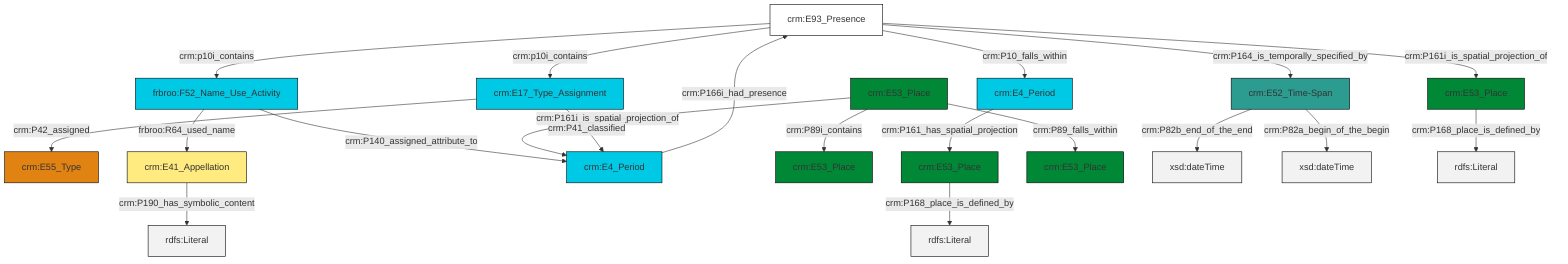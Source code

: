 graph TD
classDef Literal fill:#f2f2f2,stroke:#000000;
classDef CRM_Entity fill:#FFFFFF,stroke:#000000;
classDef Temporal_Entity fill:#00C9E6, stroke:#000000;
classDef Type fill:#E18312, stroke:#000000;
classDef Time-Span fill:#2C9C91, stroke:#000000;
classDef Appellation fill:#FFEB7F, stroke:#000000;
classDef Place fill:#008836, stroke:#000000;
classDef Persistent_Item fill:#B266B2, stroke:#000000;
classDef Conceptual_Object fill:#FFD700, stroke:#000000;
classDef Physical_Thing fill:#D2B48C, stroke:#000000;
classDef Actor fill:#f58aad, stroke:#000000;
classDef PC_Classes fill:#4ce600, stroke:#000000;
classDef Multi fill:#cccccc,stroke:#000000;

6["crm:E93_Presence"]:::CRM_Entity -->|crm:p10i_contains| 7["frbroo:F52_Name_Use_Activity"]:::Temporal_Entity
6["crm:E93_Presence"]:::CRM_Entity -->|crm:P10_falls_within| 11["crm:E4_Period"]:::Temporal_Entity
7["frbroo:F52_Name_Use_Activity"]:::Temporal_Entity -->|crm:P140_assigned_attribute_to| 8["crm:E4_Period"]:::Temporal_Entity
4["crm:E53_Place"]:::Place -->|crm:P168_place_is_defined_by| 18[rdfs:Literal]:::Literal
6["crm:E93_Presence"]:::CRM_Entity -->|crm:P161i_is_spatial_projection_of| 21["crm:E53_Place"]:::Place
8["crm:E4_Period"]:::Temporal_Entity -->|crm:P166i_had_presence| 6["crm:E93_Presence"]:::CRM_Entity
6["crm:E93_Presence"]:::CRM_Entity -->|crm:P164_is_temporally_specified_by| 2["crm:E52_Time-Span"]:::Time-Span
15["crm:E17_Type_Assignment"]:::Temporal_Entity -->|crm:P42_assigned| 0["crm:E55_Type"]:::Type
7["frbroo:F52_Name_Use_Activity"]:::Temporal_Entity -->|frbroo:R64_used_name| 19["crm:E41_Appellation"]:::Appellation
22["crm:E53_Place"]:::Place -->|crm:P161i_is_spatial_projection_of| 8["crm:E4_Period"]:::Temporal_Entity
6["crm:E93_Presence"]:::CRM_Entity -->|crm:p10i_contains| 15["crm:E17_Type_Assignment"]:::Temporal_Entity
22["crm:E53_Place"]:::Place -->|crm:P89_falls_within| 25["crm:E53_Place"]:::Place
22["crm:E53_Place"]:::Place -->|crm:P89i_contains| 13["crm:E53_Place"]:::Place
2["crm:E52_Time-Span"]:::Time-Span -->|crm:P82b_end_of_the_end| 26[xsd:dateTime]:::Literal
19["crm:E41_Appellation"]:::Appellation -->|crm:P190_has_symbolic_content| 27[rdfs:Literal]:::Literal
2["crm:E52_Time-Span"]:::Time-Span -->|crm:P82a_begin_of_the_begin| 28[xsd:dateTime]:::Literal
11["crm:E4_Period"]:::Temporal_Entity -->|crm:P161_has_spatial_projection| 4["crm:E53_Place"]:::Place
21["crm:E53_Place"]:::Place -->|crm:P168_place_is_defined_by| 29[rdfs:Literal]:::Literal
15["crm:E17_Type_Assignment"]:::Temporal_Entity -->|crm:P41_classified| 8["crm:E4_Period"]:::Temporal_Entity